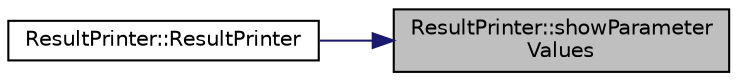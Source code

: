 digraph "ResultPrinter::showParameterValues"
{
 // LATEX_PDF_SIZE
  edge [fontname="Helvetica",fontsize="10",labelfontname="Helvetica",labelfontsize="10"];
  node [fontname="Helvetica",fontsize="10",shape=record];
  rankdir="RL";
  Node1 [label="ResultPrinter::showParameter\lValues",height=0.2,width=0.4,color="black", fillcolor="grey75", style="filled", fontcolor="black",tooltip=" "];
  Node1 -> Node2 [dir="back",color="midnightblue",fontsize="10",style="solid",fontname="Helvetica"];
  Node2 [label="ResultPrinter::ResultPrinter",height=0.2,width=0.4,color="black", fillcolor="white", style="filled",URL="$dc/d0e/class_result_printer.html#a66250de5eae0b8e791cea57d1180ddbc",tooltip=" "];
}
